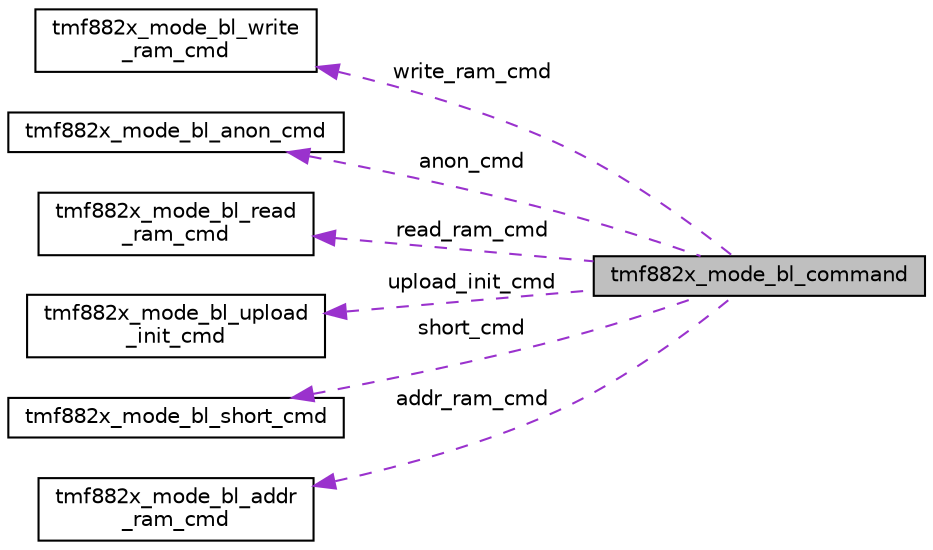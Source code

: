 digraph "tmf882x_mode_bl_command"
{
 // LATEX_PDF_SIZE
  edge [fontname="Helvetica",fontsize="10",labelfontname="Helvetica",labelfontsize="10"];
  node [fontname="Helvetica",fontsize="10",shape=record];
  rankdir="LR";
  Node1 [label="tmf882x_mode_bl_command",height=0.2,width=0.4,color="black", fillcolor="grey75", style="filled", fontcolor="black",tooltip=" "];
  Node2 -> Node1 [dir="back",color="darkorchid3",fontsize="10",style="dashed",label=" write_ram_cmd" ,fontname="Helvetica"];
  Node2 [label="tmf882x_mode_bl_write\l_ram_cmd",height=0.2,width=0.4,color="black", fillcolor="white", style="filled",URL="$structtmf882x__mode__bl__write__ram__cmd.html",tooltip=" "];
  Node3 -> Node1 [dir="back",color="darkorchid3",fontsize="10",style="dashed",label=" anon_cmd" ,fontname="Helvetica"];
  Node3 [label="tmf882x_mode_bl_anon_cmd",height=0.2,width=0.4,color="black", fillcolor="white", style="filled",URL="$structtmf882x__mode__bl__anon__cmd.html",tooltip=" "];
  Node4 -> Node1 [dir="back",color="darkorchid3",fontsize="10",style="dashed",label=" read_ram_cmd" ,fontname="Helvetica"];
  Node4 [label="tmf882x_mode_bl_read\l_ram_cmd",height=0.2,width=0.4,color="black", fillcolor="white", style="filled",URL="$structtmf882x__mode__bl__read__ram__cmd.html",tooltip=" "];
  Node5 -> Node1 [dir="back",color="darkorchid3",fontsize="10",style="dashed",label=" upload_init_cmd" ,fontname="Helvetica"];
  Node5 [label="tmf882x_mode_bl_upload\l_init_cmd",height=0.2,width=0.4,color="black", fillcolor="white", style="filled",URL="$structtmf882x__mode__bl__upload__init__cmd.html",tooltip=" "];
  Node6 -> Node1 [dir="back",color="darkorchid3",fontsize="10",style="dashed",label=" short_cmd" ,fontname="Helvetica"];
  Node6 [label="tmf882x_mode_bl_short_cmd",height=0.2,width=0.4,color="black", fillcolor="white", style="filled",URL="$structtmf882x__mode__bl__short__cmd.html",tooltip=" "];
  Node7 -> Node1 [dir="back",color="darkorchid3",fontsize="10",style="dashed",label=" addr_ram_cmd" ,fontname="Helvetica"];
  Node7 [label="tmf882x_mode_bl_addr\l_ram_cmd",height=0.2,width=0.4,color="black", fillcolor="white", style="filled",URL="$structtmf882x__mode__bl__addr__ram__cmd.html",tooltip=" "];
}
